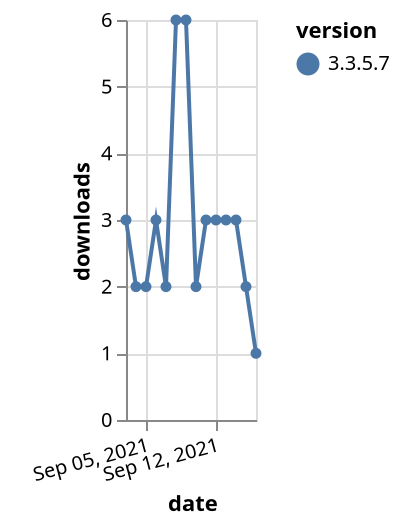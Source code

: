 {"$schema": "https://vega.github.io/schema/vega-lite/v5.json", "description": "A simple bar chart with embedded data.", "data": {"values": [{"date": "2021-09-03", "total": 6096, "delta": 3, "version": "3.3.5.7"}, {"date": "2021-09-04", "total": 6098, "delta": 2, "version": "3.3.5.7"}, {"date": "2021-09-05", "total": 6100, "delta": 2, "version": "3.3.5.7"}, {"date": "2021-09-06", "total": 6103, "delta": 3, "version": "3.3.5.7"}, {"date": "2021-09-07", "total": 6105, "delta": 2, "version": "3.3.5.7"}, {"date": "2021-09-08", "total": 6111, "delta": 6, "version": "3.3.5.7"}, {"date": "2021-09-09", "total": 6117, "delta": 6, "version": "3.3.5.7"}, {"date": "2021-09-10", "total": 6119, "delta": 2, "version": "3.3.5.7"}, {"date": "2021-09-11", "total": 6122, "delta": 3, "version": "3.3.5.7"}, {"date": "2021-09-12", "total": 6125, "delta": 3, "version": "3.3.5.7"}, {"date": "2021-09-13", "total": 6128, "delta": 3, "version": "3.3.5.7"}, {"date": "2021-09-14", "total": 6131, "delta": 3, "version": "3.3.5.7"}, {"date": "2021-09-15", "total": 6133, "delta": 2, "version": "3.3.5.7"}, {"date": "2021-09-16", "total": 6134, "delta": 1, "version": "3.3.5.7"}]}, "width": "container", "mark": {"type": "line", "point": {"filled": true}}, "encoding": {"x": {"field": "date", "type": "temporal", "timeUnit": "yearmonthdate", "title": "date", "axis": {"labelAngle": -15}}, "y": {"field": "delta", "type": "quantitative", "title": "downloads"}, "color": {"field": "version", "type": "nominal"}, "tooltip": {"field": "delta"}}}